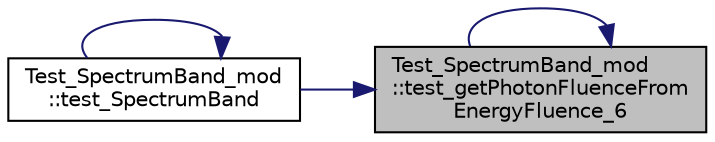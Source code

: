 digraph "Test_SpectrumBand_mod::test_getPhotonFluenceFromEnergyFluence_6"
{
 // LATEX_PDF_SIZE
  edge [fontname="Helvetica",fontsize="10",labelfontname="Helvetica",labelfontsize="10"];
  node [fontname="Helvetica",fontsize="10",shape=record];
  rankdir="RL";
  Node1 [label="Test_SpectrumBand_mod\l::test_getPhotonFluenceFrom\lEnergyFluence_6",height=0.2,width=0.4,color="black", fillcolor="grey75", style="filled", fontcolor="black",tooltip="Test the integration of when lower limit is larger than upper limit."];
  Node1 -> Node1 [dir="back",color="midnightblue",fontsize="10",style="solid",fontname="Helvetica"];
  Node1 -> Node2 [dir="back",color="midnightblue",fontsize="10",style="solid",fontname="Helvetica"];
  Node2 [label="Test_SpectrumBand_mod\l::test_SpectrumBand",height=0.2,width=0.4,color="black", fillcolor="white", style="filled",URL="$namespaceTest__SpectrumBand__mod.html#a57364a7f85b628ca3cc00da33d206c24",tooltip=" "];
  Node2 -> Node2 [dir="back",color="midnightblue",fontsize="10",style="solid",fontname="Helvetica"];
}
